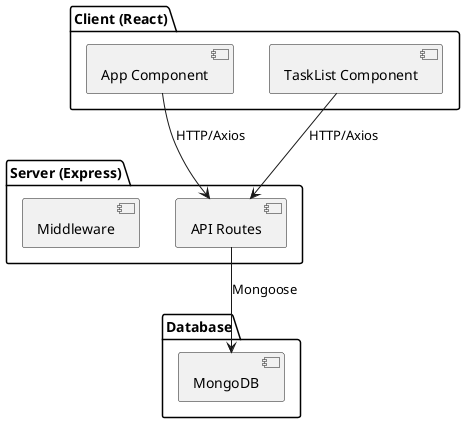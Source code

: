 @startuml
package "Client (React)" {
  [App Component]
  [TaskList Component]
}

package "Server (Express)" {
  [API Routes]
  [Middleware]
}

package "Database" {
  [MongoDB]
}

[App Component] --> [API Routes] : HTTP/Axios
[TaskList Component] --> [API Routes] : HTTP/Axios
[API Routes] --> [MongoDB] : Mongoose
@enduml
